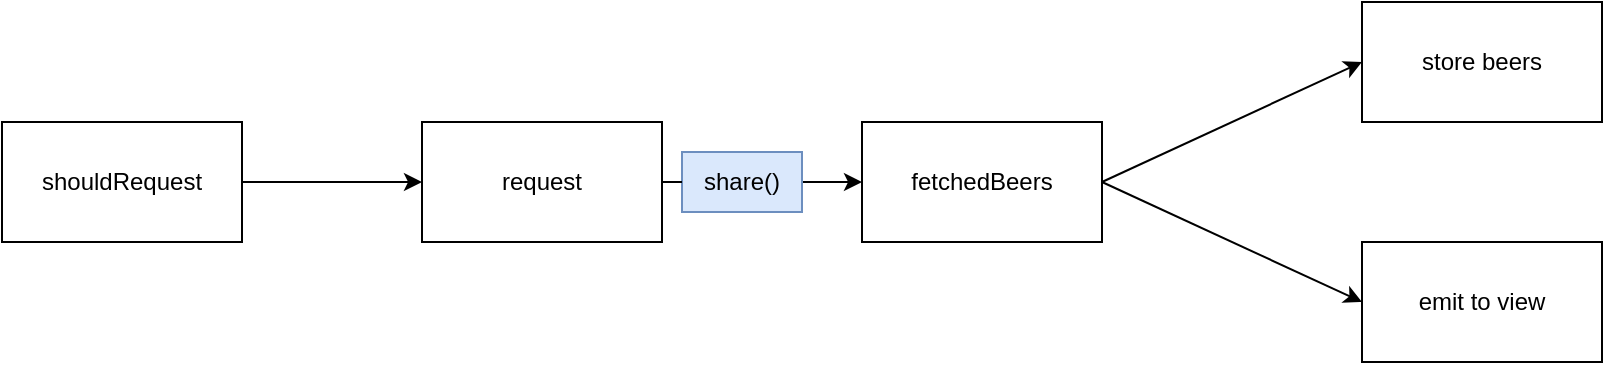 <mxfile version="16.5.1" type="device"><diagram id="1tnR8_gfyC04NuDU7Hl9" name="페이지-1"><mxGraphModel dx="1106" dy="852" grid="1" gridSize="10" guides="1" tooltips="1" connect="1" arrows="1" fold="1" page="1" pageScale="1" pageWidth="827" pageHeight="1169" math="0" shadow="0"><root><mxCell id="0"/><mxCell id="1" parent="0"/><mxCell id="8nIYSJWsjZatL2ijwZ0y-1" value="shouldRequest" style="rounded=0;whiteSpace=wrap;html=1;" vertex="1" parent="1"><mxGeometry x="10" y="300" width="120" height="60" as="geometry"/></mxCell><mxCell id="8nIYSJWsjZatL2ijwZ0y-2" value="request" style="rounded=0;whiteSpace=wrap;html=1;" vertex="1" parent="1"><mxGeometry x="220" y="300" width="120" height="60" as="geometry"/></mxCell><mxCell id="8nIYSJWsjZatL2ijwZ0y-3" value="fetchedBeers" style="rounded=0;whiteSpace=wrap;html=1;" vertex="1" parent="1"><mxGeometry x="440" y="300" width="120" height="60" as="geometry"/></mxCell><mxCell id="8nIYSJWsjZatL2ijwZ0y-4" value="store beers" style="rounded=0;whiteSpace=wrap;html=1;" vertex="1" parent="1"><mxGeometry x="690" y="240" width="120" height="60" as="geometry"/></mxCell><mxCell id="8nIYSJWsjZatL2ijwZ0y-5" value="emit to view" style="rounded=0;whiteSpace=wrap;html=1;" vertex="1" parent="1"><mxGeometry x="690" y="360" width="120" height="60" as="geometry"/></mxCell><mxCell id="8nIYSJWsjZatL2ijwZ0y-6" value="" style="endArrow=classic;html=1;rounded=0;exitX=1;exitY=0.5;exitDx=0;exitDy=0;entryX=0;entryY=0.5;entryDx=0;entryDy=0;" edge="1" parent="1" source="8nIYSJWsjZatL2ijwZ0y-1" target="8nIYSJWsjZatL2ijwZ0y-2"><mxGeometry width="50" height="50" relative="1" as="geometry"><mxPoint x="390" y="460" as="sourcePoint"/><mxPoint x="440" y="410" as="targetPoint"/></mxGeometry></mxCell><mxCell id="8nIYSJWsjZatL2ijwZ0y-7" value="" style="endArrow=classic;html=1;rounded=0;exitX=1;exitY=0.5;exitDx=0;exitDy=0;entryX=0;entryY=0.5;entryDx=0;entryDy=0;startArrow=none;" edge="1" parent="1" source="8nIYSJWsjZatL2ijwZ0y-10" target="8nIYSJWsjZatL2ijwZ0y-3"><mxGeometry width="50" height="50" relative="1" as="geometry"><mxPoint x="230" y="340" as="sourcePoint"/><mxPoint x="280" y="340" as="targetPoint"/></mxGeometry></mxCell><mxCell id="8nIYSJWsjZatL2ijwZ0y-8" value="" style="endArrow=classic;html=1;rounded=0;exitX=1;exitY=0.5;exitDx=0;exitDy=0;entryX=0;entryY=0.5;entryDx=0;entryDy=0;" edge="1" parent="1" source="8nIYSJWsjZatL2ijwZ0y-3" target="8nIYSJWsjZatL2ijwZ0y-4"><mxGeometry width="50" height="50" relative="1" as="geometry"><mxPoint x="400" y="340" as="sourcePoint"/><mxPoint x="450" y="340" as="targetPoint"/></mxGeometry></mxCell><mxCell id="8nIYSJWsjZatL2ijwZ0y-9" value="" style="endArrow=classic;html=1;rounded=0;exitX=1;exitY=0.5;exitDx=0;exitDy=0;entryX=0;entryY=0.5;entryDx=0;entryDy=0;" edge="1" parent="1" source="8nIYSJWsjZatL2ijwZ0y-3" target="8nIYSJWsjZatL2ijwZ0y-5"><mxGeometry width="50" height="50" relative="1" as="geometry"><mxPoint x="570" y="340" as="sourcePoint"/><mxPoint x="640" y="280" as="targetPoint"/></mxGeometry></mxCell><mxCell id="8nIYSJWsjZatL2ijwZ0y-10" value="share()" style="text;html=1;strokeColor=#6c8ebf;fillColor=#dae8fc;align=center;verticalAlign=middle;whiteSpace=wrap;rounded=0;" vertex="1" parent="1"><mxGeometry x="350" y="315" width="60" height="30" as="geometry"/></mxCell><mxCell id="8nIYSJWsjZatL2ijwZ0y-12" value="" style="endArrow=none;html=1;rounded=0;exitX=1;exitY=0.5;exitDx=0;exitDy=0;entryX=0;entryY=0.5;entryDx=0;entryDy=0;" edge="1" parent="1" source="8nIYSJWsjZatL2ijwZ0y-2" target="8nIYSJWsjZatL2ijwZ0y-10"><mxGeometry width="50" height="50" relative="1" as="geometry"><mxPoint x="330" y="330" as="sourcePoint"/><mxPoint x="420" y="330" as="targetPoint"/></mxGeometry></mxCell></root></mxGraphModel></diagram></mxfile>